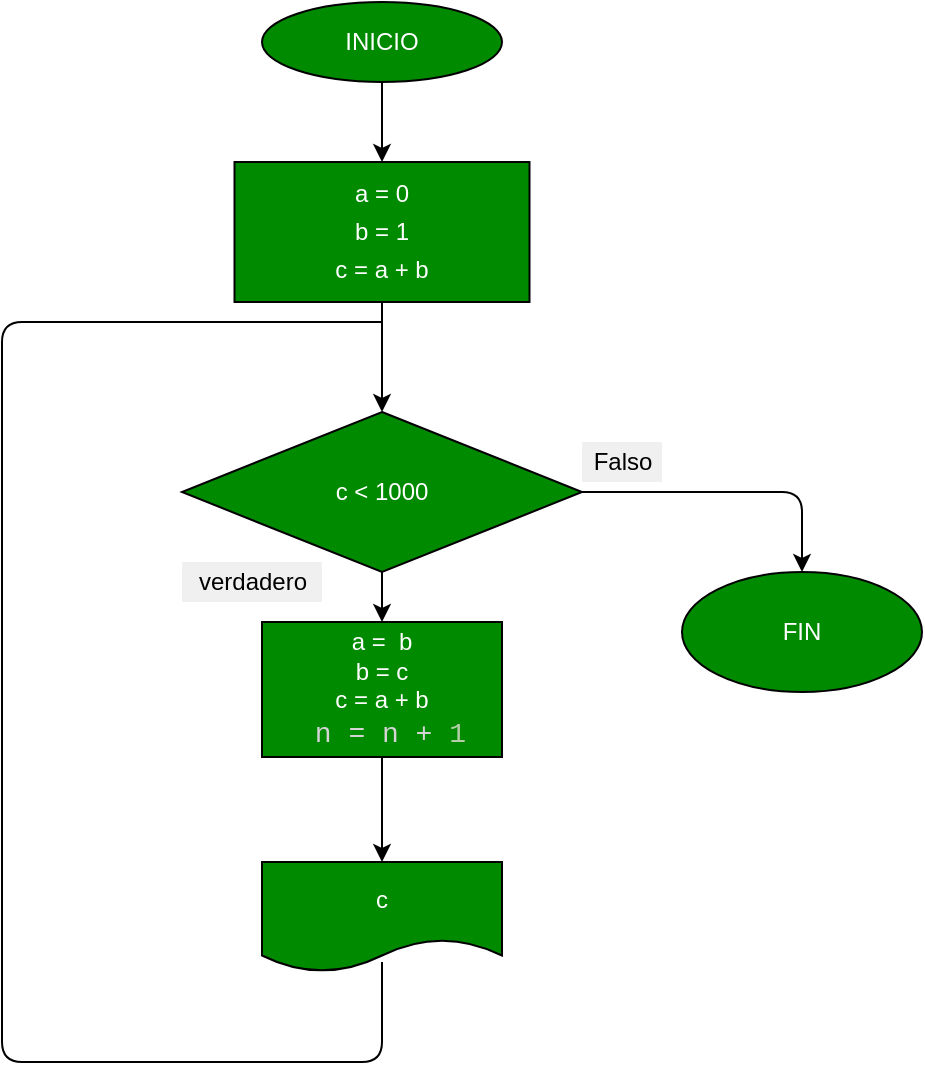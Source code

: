 <mxfile>
    <diagram id="QT0MI81JgpE23hH_fOfc" name="Página-1">
        <mxGraphModel dx="650" dy="470" grid="1" gridSize="10" guides="1" tooltips="1" connect="1" arrows="1" fold="1" page="1" pageScale="1" pageWidth="827" pageHeight="1169" math="0" shadow="0">
            <root>
                <mxCell id="0"/>
                <mxCell id="1" parent="0"/>
                <mxCell id="19" value="" style="edgeStyle=none;html=1;" edge="1" parent="1" source="4" target="8">
                    <mxGeometry relative="1" as="geometry"/>
                </mxCell>
                <mxCell id="4" value="INICIO" style="ellipse;whiteSpace=wrap;html=1;fillColor=#008a00;fontColor=#ffffff;strokeColor=#000000;" vertex="1" parent="1">
                    <mxGeometry x="260" y="220" width="120" height="40" as="geometry"/>
                </mxCell>
                <mxCell id="7" value="" style="edgeStyle=none;html=1;" edge="1" parent="1" source="8" target="11">
                    <mxGeometry relative="1" as="geometry"/>
                </mxCell>
                <mxCell id="8" value="&lt;div style=&quot;color: rgb(212 , 212 , 212) ; font-family: &amp;#34;consolas&amp;#34; , &amp;#34;courier new&amp;#34; , monospace ; font-size: 14px ; line-height: 19px&quot;&gt;&lt;div style=&quot;line-height: 19px&quot;&gt;&lt;span style=&quot;color: rgb(255 , 255 , 255) ; font-family: &amp;#34;helvetica&amp;#34; ; font-size: 12px&quot;&gt;a = 0&lt;/span&gt;&lt;br style=&quot;color: rgb(255 , 255 , 255) ; font-family: &amp;#34;helvetica&amp;#34; ; font-size: 12px&quot;&gt;&lt;span style=&quot;color: rgb(255 , 255 , 255) ; font-family: &amp;#34;helvetica&amp;#34; ; font-size: 12px&quot;&gt;b = 1&lt;/span&gt;&lt;br style=&quot;color: rgb(255 , 255 , 255) ; font-family: &amp;#34;helvetica&amp;#34; ; font-size: 12px&quot;&gt;&lt;span style=&quot;color: rgb(255 , 255 , 255) ; font-family: &amp;#34;helvetica&amp;#34; ; font-size: 12px&quot;&gt;c = a + b&lt;/span&gt;&lt;br&gt;&lt;/div&gt;&lt;/div&gt;" style="whiteSpace=wrap;html=1;fillColor=#008a00;strokeColor=#000000;fontColor=#ffffff;" vertex="1" parent="1">
                    <mxGeometry x="246.25" y="300" width="147.5" height="70" as="geometry"/>
                </mxCell>
                <mxCell id="10" value="" style="edgeStyle=none;html=1;" edge="1" parent="1" source="11">
                    <mxGeometry relative="1" as="geometry">
                        <Array as="points">
                            <mxPoint x="530" y="465"/>
                        </Array>
                        <mxPoint x="530" y="505" as="targetPoint"/>
                    </mxGeometry>
                </mxCell>
                <mxCell id="26" value="" style="edgeStyle=none;html=1;fontColor=none;" edge="1" parent="1" source="11" target="22">
                    <mxGeometry relative="1" as="geometry"/>
                </mxCell>
                <mxCell id="11" value="c &amp;lt; 1000" style="rhombus;whiteSpace=wrap;html=1;fillColor=#008a00;strokeColor=#000000;fontColor=#ffffff;" vertex="1" parent="1">
                    <mxGeometry x="220" y="425" width="200" height="80" as="geometry"/>
                </mxCell>
                <mxCell id="15" value="FIN" style="ellipse;whiteSpace=wrap;html=1;fillColor=#008a00;strokeColor=#000000;fontColor=#ffffff;" vertex="1" parent="1">
                    <mxGeometry x="470" y="505" width="120" height="60" as="geometry"/>
                </mxCell>
                <mxCell id="16" value="&lt;span style=&quot;background-color: rgb(240 , 240 , 240)&quot;&gt;&lt;font color=&quot;#000000&quot;&gt;verdadero&lt;/font&gt;&lt;/span&gt;" style="text;html=1;align=center;verticalAlign=middle;resizable=0;points=[];autosize=1;strokeColor=none;fillColor=#F0F0F0;" vertex="1" parent="1">
                    <mxGeometry x="220" y="500" width="70" height="20" as="geometry"/>
                </mxCell>
                <mxCell id="17" value="" style="endArrow=none;html=1;" edge="1" parent="1">
                    <mxGeometry width="50" height="50" relative="1" as="geometry">
                        <mxPoint x="320" y="700" as="sourcePoint"/>
                        <mxPoint x="320" y="380" as="targetPoint"/>
                        <Array as="points">
                            <mxPoint x="320" y="750"/>
                            <mxPoint x="130" y="750"/>
                            <mxPoint x="130" y="660"/>
                            <mxPoint x="130" y="380"/>
                        </Array>
                    </mxGeometry>
                </mxCell>
                <mxCell id="18" value="&lt;font color=&quot;#000000&quot;&gt;Falso&lt;/font&gt;" style="text;html=1;align=center;verticalAlign=middle;resizable=0;points=[];autosize=1;strokeColor=none;fillColor=#F0F0F0;" vertex="1" parent="1">
                    <mxGeometry x="420" y="440" width="40" height="20" as="geometry"/>
                </mxCell>
                <mxCell id="27" value="" style="edgeStyle=none;html=1;fontColor=none;" edge="1" parent="1" source="22" target="25">
                    <mxGeometry relative="1" as="geometry"/>
                </mxCell>
                <mxCell id="22" value="a =&amp;nbsp; b&lt;br&gt;b = c&lt;br&gt;c = a + b&lt;br&gt;&lt;div style=&quot;color: rgb(212 , 212 , 212) ; font-family: &amp;#34;consolas&amp;#34; , &amp;#34;courier new&amp;#34; , monospace ; font-size: 14px ; line-height: 19px&quot;&gt;&amp;nbsp;n = n + &lt;span style=&quot;color: rgb(181 , 206 , 168)&quot;&gt;1&lt;/span&gt;&lt;/div&gt;" style="whiteSpace=wrap;html=1;fillColor=#008a00;strokeColor=#000000;fontColor=#ffffff;" vertex="1" parent="1">
                    <mxGeometry x="260" y="530" width="120" height="67.5" as="geometry"/>
                </mxCell>
                <mxCell id="25" value="c" style="shape=document;whiteSpace=wrap;html=1;boundedLbl=1;fillColor=#008a00;strokeColor=#000000;fontColor=#ffffff;" vertex="1" parent="1">
                    <mxGeometry x="260" y="650" width="120" height="55" as="geometry"/>
                </mxCell>
            </root>
        </mxGraphModel>
    </diagram>
</mxfile>